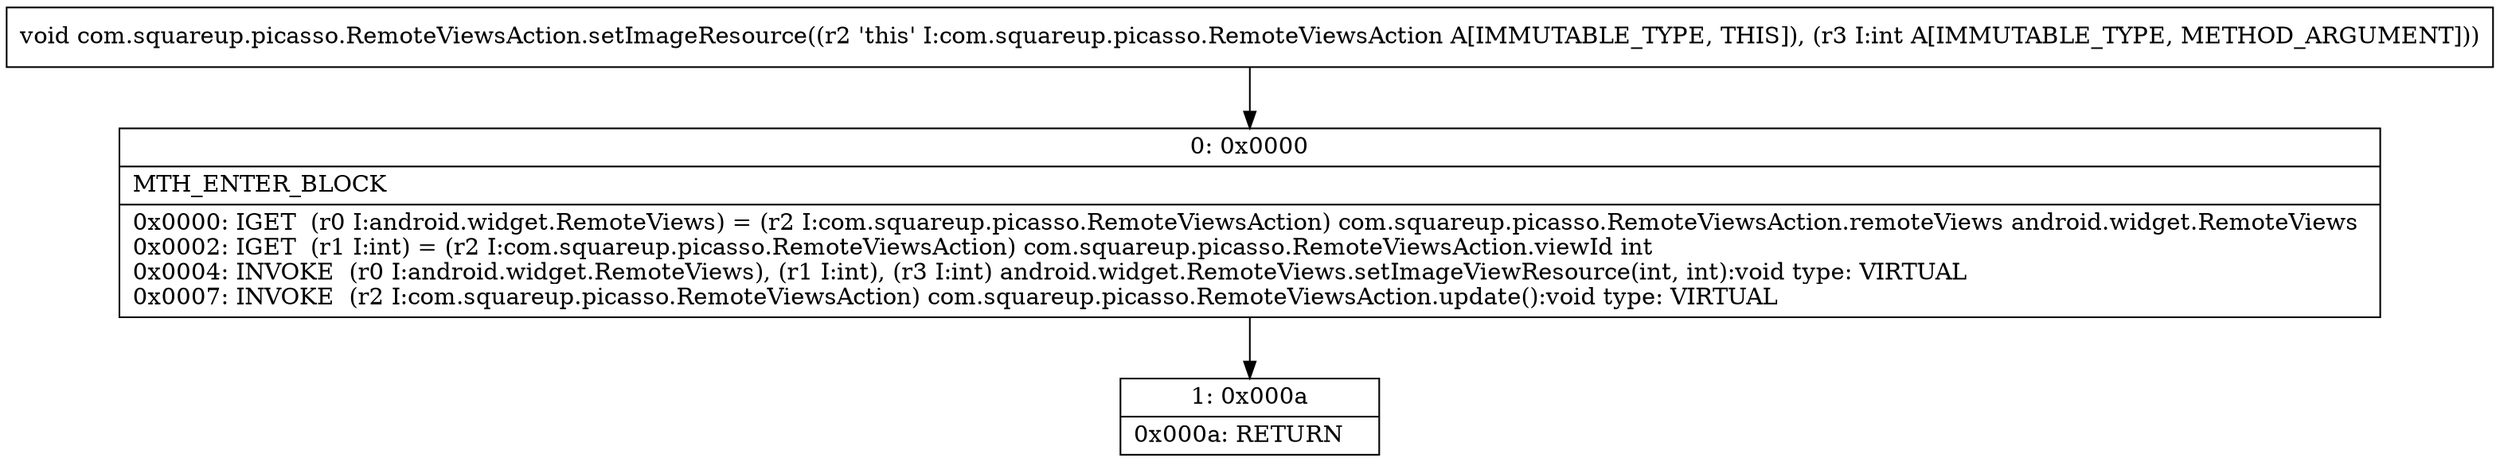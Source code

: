 digraph "CFG forcom.squareup.picasso.RemoteViewsAction.setImageResource(I)V" {
Node_0 [shape=record,label="{0\:\ 0x0000|MTH_ENTER_BLOCK\l|0x0000: IGET  (r0 I:android.widget.RemoteViews) = (r2 I:com.squareup.picasso.RemoteViewsAction) com.squareup.picasso.RemoteViewsAction.remoteViews android.widget.RemoteViews \l0x0002: IGET  (r1 I:int) = (r2 I:com.squareup.picasso.RemoteViewsAction) com.squareup.picasso.RemoteViewsAction.viewId int \l0x0004: INVOKE  (r0 I:android.widget.RemoteViews), (r1 I:int), (r3 I:int) android.widget.RemoteViews.setImageViewResource(int, int):void type: VIRTUAL \l0x0007: INVOKE  (r2 I:com.squareup.picasso.RemoteViewsAction) com.squareup.picasso.RemoteViewsAction.update():void type: VIRTUAL \l}"];
Node_1 [shape=record,label="{1\:\ 0x000a|0x000a: RETURN   \l}"];
MethodNode[shape=record,label="{void com.squareup.picasso.RemoteViewsAction.setImageResource((r2 'this' I:com.squareup.picasso.RemoteViewsAction A[IMMUTABLE_TYPE, THIS]), (r3 I:int A[IMMUTABLE_TYPE, METHOD_ARGUMENT])) }"];
MethodNode -> Node_0;
Node_0 -> Node_1;
}

